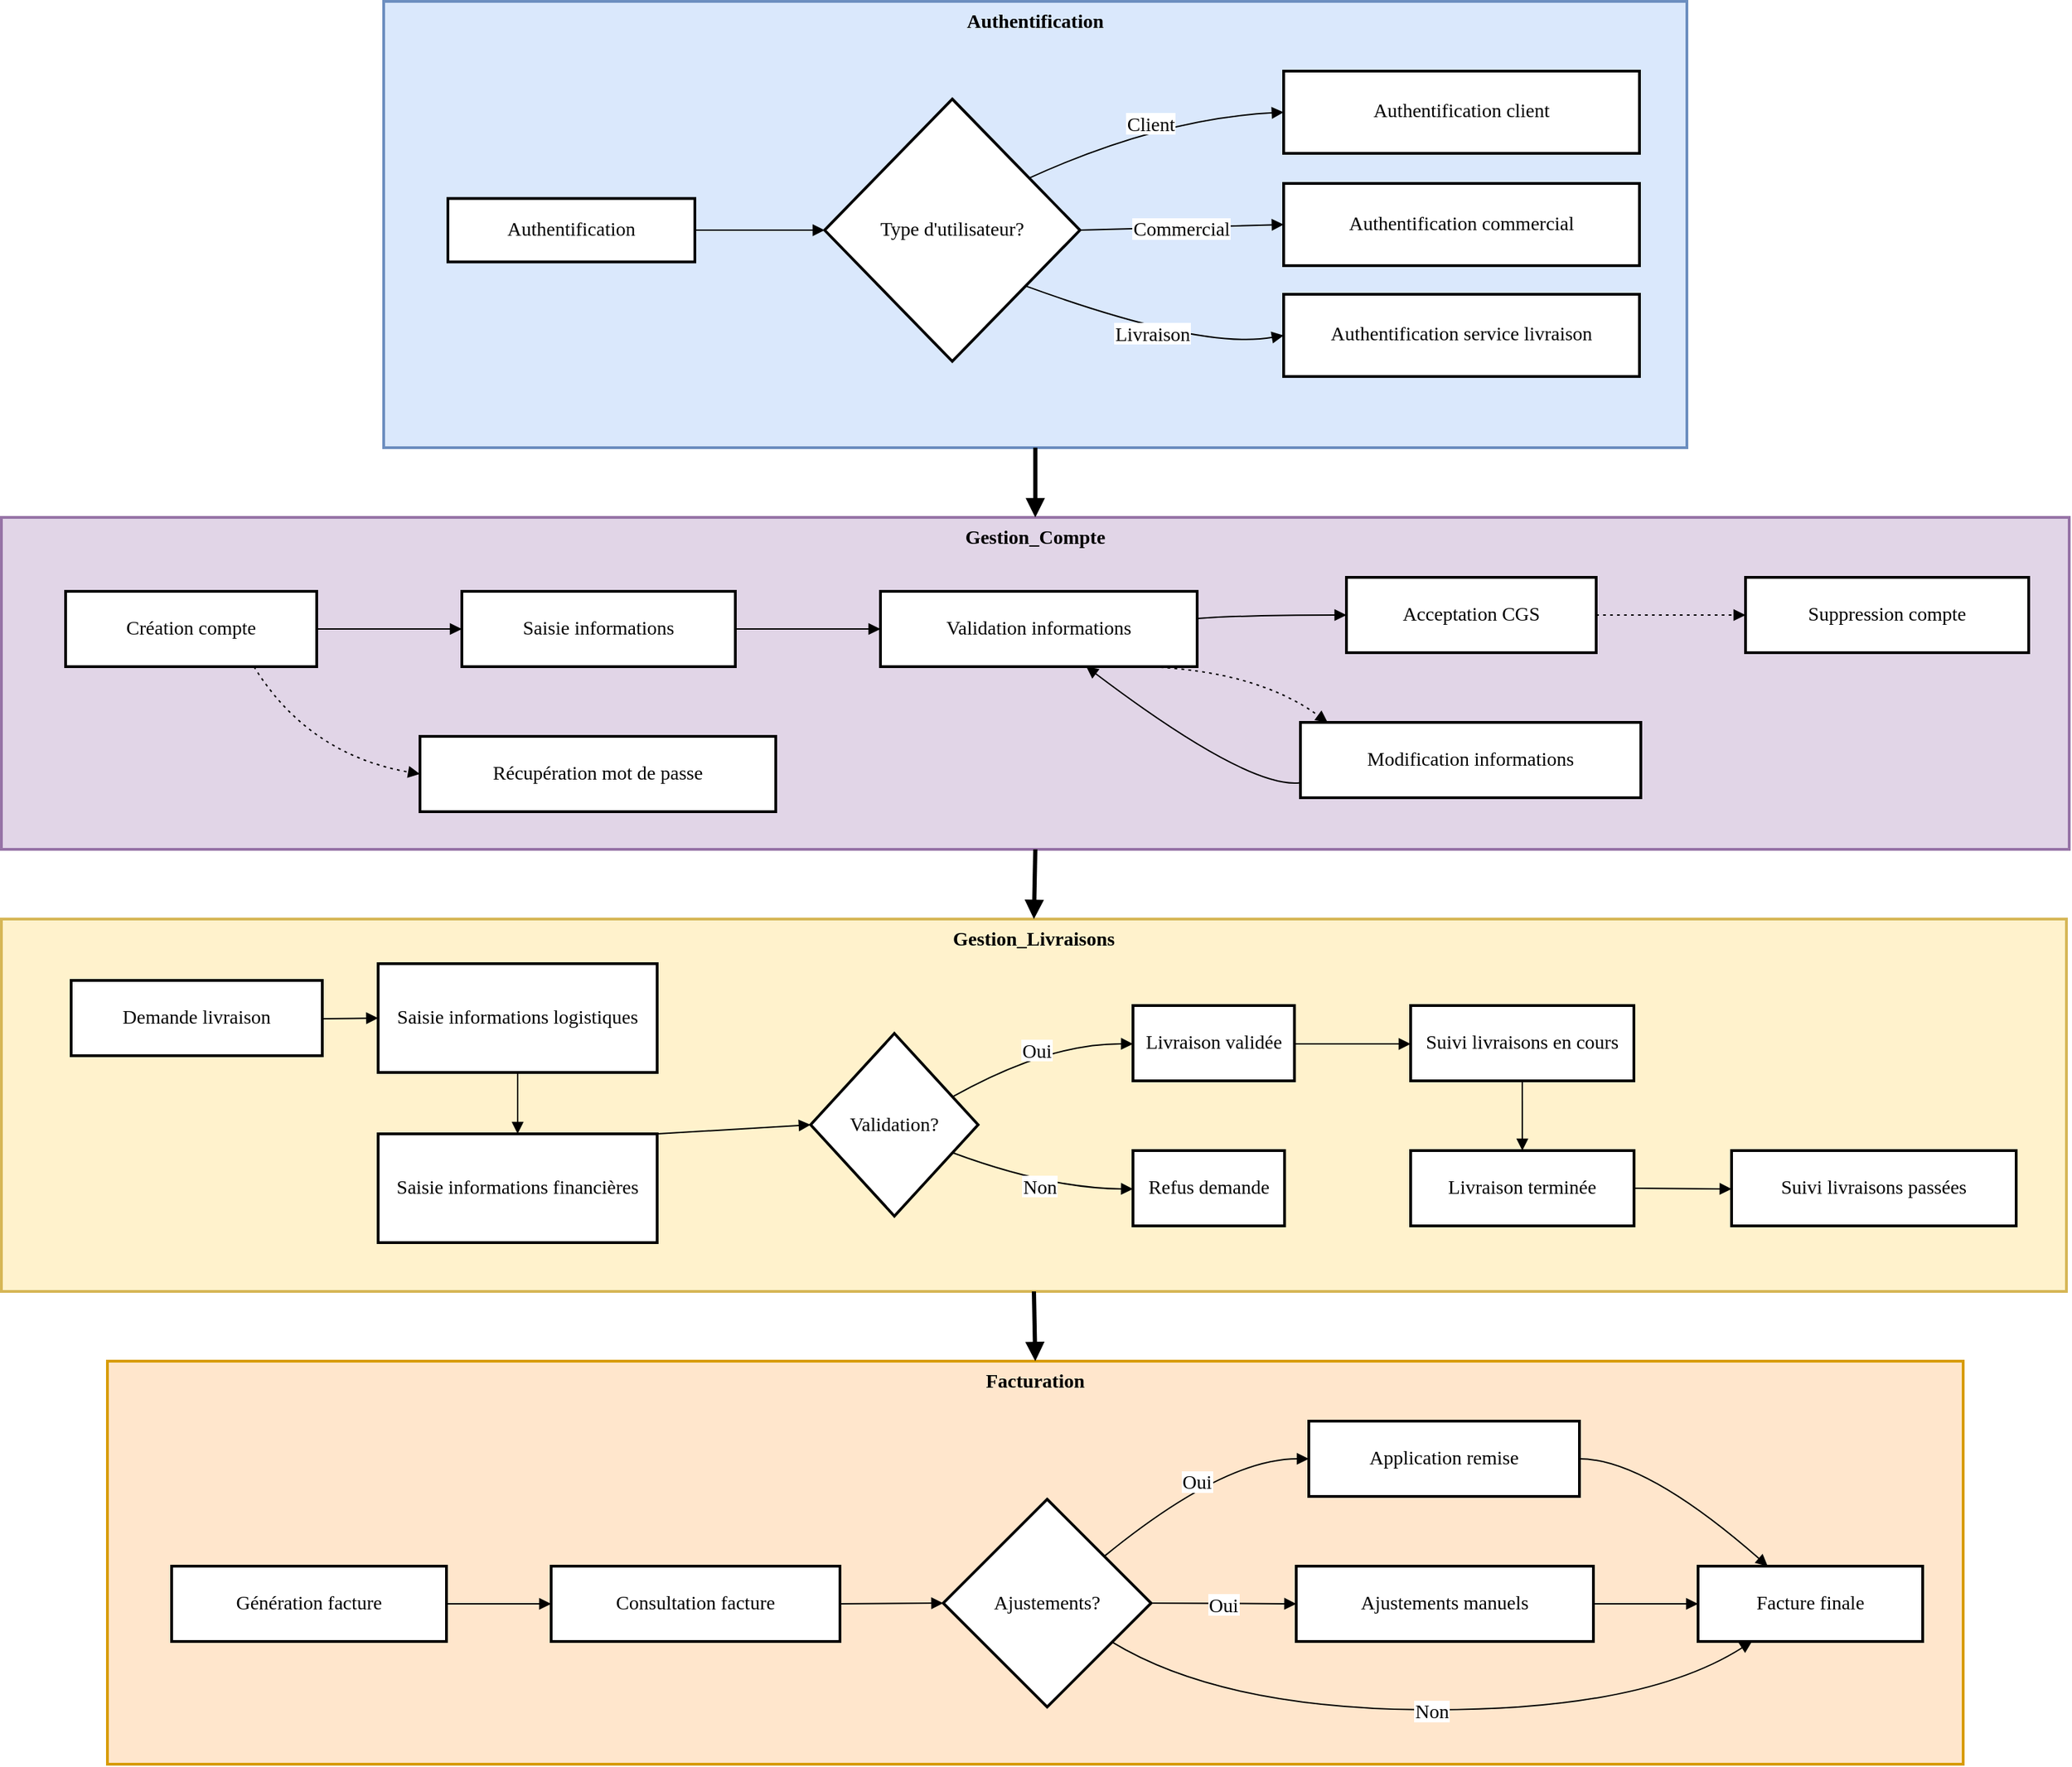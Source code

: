 <mxfile version="26.1.0">
  <diagram id="C5RBs43oDa-KdzZeNtuy" name="Page-1">
    <mxGraphModel dx="1880" dy="746" grid="1" gridSize="10" guides="1" tooltips="1" connect="1" arrows="1" fold="1" page="1" pageScale="1" pageWidth="827" pageHeight="1169" math="0" shadow="0">
      <root>
        <mxCell id="WIyWlLk6GJQsqaUBKTNV-0" />
        <mxCell id="WIyWlLk6GJQsqaUBKTNV-1" parent="WIyWlLk6GJQsqaUBKTNV-0" />
        <mxCell id="mLHMy1PkklrBWdONY-Xj-1" value="Facturation" style="whiteSpace=wrap;strokeWidth=2;verticalAlign=top;fillColor=#ffe6cc;strokeColor=#d79b00;fontSize=14;fontFamily=Verdana;fontStyle=1" vertex="1" parent="WIyWlLk6GJQsqaUBKTNV-1">
          <mxGeometry x="506" y="1055" width="1330" height="289" as="geometry" />
        </mxCell>
        <mxCell id="mLHMy1PkklrBWdONY-Xj-2" value="Génération facture" style="whiteSpace=wrap;strokeWidth=2;fontSize=14;fontFamily=Verdana;" vertex="1" parent="mLHMy1PkklrBWdONY-Xj-1">
          <mxGeometry x="46" y="147" width="197" height="54" as="geometry" />
        </mxCell>
        <mxCell id="mLHMy1PkklrBWdONY-Xj-3" value="Consultation facture" style="whiteSpace=wrap;strokeWidth=2;fontSize=14;fontFamily=Verdana;" vertex="1" parent="mLHMy1PkklrBWdONY-Xj-1">
          <mxGeometry x="318" y="147" width="207" height="54" as="geometry" />
        </mxCell>
        <mxCell id="mLHMy1PkklrBWdONY-Xj-4" value="Ajustements?" style="rhombus;strokeWidth=2;whiteSpace=wrap;fontSize=14;fontFamily=Verdana;" vertex="1" parent="mLHMy1PkklrBWdONY-Xj-1">
          <mxGeometry x="599" y="99" width="149" height="149" as="geometry" />
        </mxCell>
        <mxCell id="mLHMy1PkklrBWdONY-Xj-5" value="Application remise" style="whiteSpace=wrap;strokeWidth=2;fontSize=14;fontFamily=Verdana;" vertex="1" parent="mLHMy1PkklrBWdONY-Xj-1">
          <mxGeometry x="861" y="43" width="194" height="54" as="geometry" />
        </mxCell>
        <mxCell id="mLHMy1PkklrBWdONY-Xj-6" value="Ajustements manuels" style="whiteSpace=wrap;strokeWidth=2;fontSize=14;fontFamily=Verdana;" vertex="1" parent="mLHMy1PkklrBWdONY-Xj-1">
          <mxGeometry x="852" y="147" width="213" height="54" as="geometry" />
        </mxCell>
        <mxCell id="mLHMy1PkklrBWdONY-Xj-7" value="Facture finale" style="whiteSpace=wrap;strokeWidth=2;fontSize=14;fontFamily=Verdana;" vertex="1" parent="mLHMy1PkklrBWdONY-Xj-1">
          <mxGeometry x="1140" y="147" width="161" height="54" as="geometry" />
        </mxCell>
        <mxCell id="mLHMy1PkklrBWdONY-Xj-8" value="" style="curved=1;startArrow=none;endArrow=block;exitX=1;exitY=0.5;entryX=0;entryY=0.5;rounded=0;fontSize=14;fontFamily=Verdana;" edge="1" parent="mLHMy1PkklrBWdONY-Xj-1" source="mLHMy1PkklrBWdONY-Xj-2" target="mLHMy1PkklrBWdONY-Xj-3">
          <mxGeometry relative="1" as="geometry">
            <Array as="points" />
          </mxGeometry>
        </mxCell>
        <mxCell id="mLHMy1PkklrBWdONY-Xj-9" value="" style="curved=1;startArrow=none;endArrow=block;exitX=1;exitY=0.5;entryX=0;entryY=0.5;rounded=0;fontSize=14;fontFamily=Verdana;" edge="1" parent="mLHMy1PkklrBWdONY-Xj-1" source="mLHMy1PkklrBWdONY-Xj-3" target="mLHMy1PkklrBWdONY-Xj-4">
          <mxGeometry relative="1" as="geometry">
            <Array as="points" />
          </mxGeometry>
        </mxCell>
        <mxCell id="mLHMy1PkklrBWdONY-Xj-10" value="Oui" style="curved=1;startArrow=none;endArrow=block;exitX=1;exitY=0.09;entryX=0;entryY=0.5;rounded=0;fontSize=14;fontFamily=Verdana;" edge="1" parent="mLHMy1PkklrBWdONY-Xj-1" source="mLHMy1PkklrBWdONY-Xj-4" target="mLHMy1PkklrBWdONY-Xj-5">
          <mxGeometry relative="1" as="geometry">
            <Array as="points">
              <mxPoint x="800" y="70" />
            </Array>
          </mxGeometry>
        </mxCell>
        <mxCell id="mLHMy1PkklrBWdONY-Xj-11" value="Oui" style="curved=1;startArrow=none;endArrow=block;exitX=1;exitY=0.5;entryX=0;entryY=0.5;rounded=0;fontSize=14;fontFamily=Verdana;" edge="1" parent="mLHMy1PkklrBWdONY-Xj-1" source="mLHMy1PkklrBWdONY-Xj-4" target="mLHMy1PkklrBWdONY-Xj-6">
          <mxGeometry relative="1" as="geometry">
            <Array as="points" />
          </mxGeometry>
        </mxCell>
        <mxCell id="mLHMy1PkklrBWdONY-Xj-12" value="" style="curved=1;startArrow=none;endArrow=block;exitX=1;exitY=0.5;entryX=0.31;entryY=0;rounded=0;fontSize=14;fontFamily=Verdana;" edge="1" parent="mLHMy1PkklrBWdONY-Xj-1" source="mLHMy1PkklrBWdONY-Xj-5" target="mLHMy1PkklrBWdONY-Xj-7">
          <mxGeometry relative="1" as="geometry">
            <Array as="points">
              <mxPoint x="1102" y="70" />
            </Array>
          </mxGeometry>
        </mxCell>
        <mxCell id="mLHMy1PkklrBWdONY-Xj-13" value="" style="curved=1;startArrow=none;endArrow=block;exitX=1;exitY=0.5;entryX=0;entryY=0.5;rounded=0;fontSize=14;fontFamily=Verdana;" edge="1" parent="mLHMy1PkklrBWdONY-Xj-1" source="mLHMy1PkklrBWdONY-Xj-6" target="mLHMy1PkklrBWdONY-Xj-7">
          <mxGeometry relative="1" as="geometry">
            <Array as="points" />
          </mxGeometry>
        </mxCell>
        <mxCell id="mLHMy1PkklrBWdONY-Xj-14" value="Non" style="curved=1;startArrow=none;endArrow=block;exitX=1;exitY=0.8;entryX=0.24;entryY=1;rounded=0;fontSize=14;fontFamily=Verdana;" edge="1" parent="mLHMy1PkklrBWdONY-Xj-1" source="mLHMy1PkklrBWdONY-Xj-4" target="mLHMy1PkklrBWdONY-Xj-7">
          <mxGeometry relative="1" as="geometry">
            <Array as="points">
              <mxPoint x="800" y="250" />
              <mxPoint x="1102" y="250" />
            </Array>
          </mxGeometry>
        </mxCell>
        <mxCell id="mLHMy1PkklrBWdONY-Xj-15" value="Gestion_Livraisons" style="whiteSpace=wrap;strokeWidth=2;verticalAlign=top;fillColor=#fff2cc;strokeColor=#d6b656;fontSize=14;fontFamily=Verdana;fontStyle=1" vertex="1" parent="WIyWlLk6GJQsqaUBKTNV-1">
          <mxGeometry x="430" y="738" width="1480" height="267" as="geometry" />
        </mxCell>
        <mxCell id="mLHMy1PkklrBWdONY-Xj-16" value="Demande livraison" style="whiteSpace=wrap;strokeWidth=2;fontSize=14;fontFamily=Verdana;" vertex="1" parent="mLHMy1PkklrBWdONY-Xj-15">
          <mxGeometry x="50" y="44" width="180" height="54" as="geometry" />
        </mxCell>
        <mxCell id="mLHMy1PkklrBWdONY-Xj-17" value="Saisie informations logistiques" style="whiteSpace=wrap;strokeWidth=2;fontSize=14;fontFamily=Verdana;" vertex="1" parent="mLHMy1PkklrBWdONY-Xj-15">
          <mxGeometry x="270" y="32" width="200" height="78" as="geometry" />
        </mxCell>
        <mxCell id="mLHMy1PkklrBWdONY-Xj-18" value="Saisie informations financières" style="whiteSpace=wrap;strokeWidth=2;fontSize=14;fontFamily=Verdana;" vertex="1" parent="mLHMy1PkklrBWdONY-Xj-15">
          <mxGeometry x="270" y="154" width="200" height="78" as="geometry" />
        </mxCell>
        <mxCell id="mLHMy1PkklrBWdONY-Xj-19" value="Validation?" style="rhombus;strokeWidth=2;whiteSpace=wrap;fontSize=14;fontFamily=Verdana;" vertex="1" parent="mLHMy1PkklrBWdONY-Xj-15">
          <mxGeometry x="580" y="82" width="120" height="131" as="geometry" />
        </mxCell>
        <mxCell id="mLHMy1PkklrBWdONY-Xj-20" value="Livraison validée" style="whiteSpace=wrap;strokeWidth=2;fontSize=14;fontFamily=Verdana;" vertex="1" parent="mLHMy1PkklrBWdONY-Xj-15">
          <mxGeometry x="811.001" y="62" width="115.725" height="54" as="geometry" />
        </mxCell>
        <mxCell id="mLHMy1PkklrBWdONY-Xj-21" value="Refus demande" style="whiteSpace=wrap;strokeWidth=2;fontSize=14;fontFamily=Verdana;" vertex="1" parent="mLHMy1PkklrBWdONY-Xj-15">
          <mxGeometry x="810.996" y="166" width="108.653" height="54" as="geometry" />
        </mxCell>
        <mxCell id="mLHMy1PkklrBWdONY-Xj-22" value="Suivi livraisons en cours" style="whiteSpace=wrap;strokeWidth=2;fontSize=14;fontFamily=Verdana;" vertex="1" parent="mLHMy1PkklrBWdONY-Xj-15">
          <mxGeometry x="1010" y="62" width="160" height="54" as="geometry" />
        </mxCell>
        <mxCell id="mLHMy1PkklrBWdONY-Xj-23" value="Livraison terminée" style="whiteSpace=wrap;strokeWidth=2;fontSize=14;fontFamily=Verdana;" vertex="1" parent="mLHMy1PkklrBWdONY-Xj-15">
          <mxGeometry x="1010" y="166" width="160.12" height="54" as="geometry" />
        </mxCell>
        <mxCell id="mLHMy1PkklrBWdONY-Xj-24" value="Suivi livraisons passées" style="whiteSpace=wrap;strokeWidth=2;fontSize=14;fontFamily=Verdana;" vertex="1" parent="mLHMy1PkklrBWdONY-Xj-15">
          <mxGeometry x="1240" y="166" width="204.01" height="54" as="geometry" />
        </mxCell>
        <mxCell id="mLHMy1PkklrBWdONY-Xj-25" value="" style="curved=1;startArrow=none;endArrow=block;exitX=1;exitY=0.51;entryX=0;entryY=0.5;rounded=0;fontSize=14;fontFamily=Verdana;" edge="1" parent="mLHMy1PkklrBWdONY-Xj-15" source="mLHMy1PkklrBWdONY-Xj-16" target="mLHMy1PkklrBWdONY-Xj-17">
          <mxGeometry relative="1" as="geometry">
            <Array as="points" />
          </mxGeometry>
        </mxCell>
        <mxCell id="mLHMy1PkklrBWdONY-Xj-26" value="" style="curved=1;startArrow=none;endArrow=block;exitX=0.5;exitY=1;entryX=0.5;entryY=0;rounded=0;exitDx=0;exitDy=0;entryDx=0;entryDy=0;fontSize=14;fontFamily=Verdana;" edge="1" parent="mLHMy1PkklrBWdONY-Xj-15" source="mLHMy1PkklrBWdONY-Xj-17" target="mLHMy1PkklrBWdONY-Xj-18">
          <mxGeometry relative="1" as="geometry">
            <Array as="points" />
          </mxGeometry>
        </mxCell>
        <mxCell id="mLHMy1PkklrBWdONY-Xj-27" value="" style="curved=1;startArrow=none;endArrow=block;exitX=1;exitY=0;entryX=0;entryY=0.5;rounded=0;fontSize=14;fontFamily=Verdana;exitDx=0;exitDy=0;" edge="1" parent="mLHMy1PkklrBWdONY-Xj-15" source="mLHMy1PkklrBWdONY-Xj-18" target="mLHMy1PkklrBWdONY-Xj-19">
          <mxGeometry relative="1" as="geometry">
            <Array as="points" />
          </mxGeometry>
        </mxCell>
        <mxCell id="mLHMy1PkklrBWdONY-Xj-28" value="Oui" style="curved=1;startArrow=none;endArrow=block;exitX=1;exitY=0.28;entryX=0;entryY=0.51;rounded=0;fontSize=14;fontFamily=Verdana;" edge="1" parent="mLHMy1PkklrBWdONY-Xj-15" source="mLHMy1PkklrBWdONY-Xj-19" target="mLHMy1PkklrBWdONY-Xj-20">
          <mxGeometry relative="1" as="geometry">
            <Array as="points">
              <mxPoint x="750.287" y="89" />
            </Array>
          </mxGeometry>
        </mxCell>
        <mxCell id="mLHMy1PkklrBWdONY-Xj-29" value="Non" style="curved=1;startArrow=none;endArrow=block;exitX=1;exitY=0.72;entryX=0;entryY=0.51;rounded=0;fontSize=14;fontFamily=Verdana;" edge="1" parent="mLHMy1PkklrBWdONY-Xj-15" source="mLHMy1PkklrBWdONY-Xj-19" target="mLHMy1PkklrBWdONY-Xj-21">
          <mxGeometry relative="1" as="geometry">
            <Array as="points">
              <mxPoint x="750.287" y="193" />
            </Array>
          </mxGeometry>
        </mxCell>
        <mxCell id="mLHMy1PkklrBWdONY-Xj-30" value="" style="curved=1;startArrow=none;endArrow=block;exitX=1;exitY=0.51;entryX=0;entryY=0.51;rounded=0;fontSize=14;fontFamily=Verdana;" edge="1" parent="mLHMy1PkklrBWdONY-Xj-15" source="mLHMy1PkklrBWdONY-Xj-20" target="mLHMy1PkklrBWdONY-Xj-22">
          <mxGeometry relative="1" as="geometry">
            <Array as="points" />
          </mxGeometry>
        </mxCell>
        <mxCell id="mLHMy1PkklrBWdONY-Xj-31" value="" style="curved=1;startArrow=none;endArrow=block;exitX=0.5;exitY=1;entryX=0.5;entryY=0;rounded=0;exitDx=0;exitDy=0;entryDx=0;entryDy=0;fontSize=14;fontFamily=Verdana;" edge="1" parent="mLHMy1PkklrBWdONY-Xj-15" source="mLHMy1PkklrBWdONY-Xj-22" target="mLHMy1PkklrBWdONY-Xj-23">
          <mxGeometry relative="1" as="geometry">
            <Array as="points" />
          </mxGeometry>
        </mxCell>
        <mxCell id="mLHMy1PkklrBWdONY-Xj-32" value="" style="curved=1;startArrow=none;endArrow=block;exitX=1;exitY=0.5;entryX=0;entryY=0.51;rounded=0;exitDx=0;exitDy=0;fontSize=14;fontFamily=Verdana;" edge="1" parent="mLHMy1PkklrBWdONY-Xj-15" source="mLHMy1PkklrBWdONY-Xj-23" target="mLHMy1PkklrBWdONY-Xj-24">
          <mxGeometry relative="1" as="geometry">
            <Array as="points" />
          </mxGeometry>
        </mxCell>
        <mxCell id="mLHMy1PkklrBWdONY-Xj-33" value="Gestion_Compte" style="whiteSpace=wrap;strokeWidth=2;verticalAlign=top;fillColor=#e1d5e7;strokeColor=#9673a6;fontSize=14;fontFamily=Verdana;fontStyle=1" vertex="1" parent="WIyWlLk6GJQsqaUBKTNV-1">
          <mxGeometry x="430" y="450" width="1482" height="238" as="geometry" />
        </mxCell>
        <mxCell id="mLHMy1PkklrBWdONY-Xj-34" value="Création compte" style="whiteSpace=wrap;strokeWidth=2;fontSize=14;fontFamily=Verdana;" vertex="1" parent="mLHMy1PkklrBWdONY-Xj-33">
          <mxGeometry x="46" y="53" width="180" height="54" as="geometry" />
        </mxCell>
        <mxCell id="mLHMy1PkklrBWdONY-Xj-35" value="Saisie informations" style="whiteSpace=wrap;strokeWidth=2;fontSize=14;fontFamily=Verdana;" vertex="1" parent="mLHMy1PkklrBWdONY-Xj-33">
          <mxGeometry x="330" y="53" width="196" height="54" as="geometry" />
        </mxCell>
        <mxCell id="mLHMy1PkklrBWdONY-Xj-36" value="Validation informations" style="whiteSpace=wrap;strokeWidth=2;fontSize=14;fontFamily=Verdana;" vertex="1" parent="mLHMy1PkklrBWdONY-Xj-33">
          <mxGeometry x="630" y="53" width="227" height="54" as="geometry" />
        </mxCell>
        <mxCell id="mLHMy1PkklrBWdONY-Xj-37" value="Acceptation CGS" style="whiteSpace=wrap;strokeWidth=2;fontSize=14;fontFamily=Verdana;" vertex="1" parent="mLHMy1PkklrBWdONY-Xj-33">
          <mxGeometry x="964" y="43" width="179" height="54" as="geometry" />
        </mxCell>
        <mxCell id="mLHMy1PkklrBWdONY-Xj-38" value="Récupération mot de passe" style="whiteSpace=wrap;strokeWidth=2;fontSize=14;fontFamily=Verdana;" vertex="1" parent="mLHMy1PkklrBWdONY-Xj-33">
          <mxGeometry x="300" y="157" width="255" height="54" as="geometry" />
        </mxCell>
        <mxCell id="mLHMy1PkklrBWdONY-Xj-39" value="Modification informations" style="whiteSpace=wrap;strokeWidth=2;fontSize=14;fontFamily=Verdana;" vertex="1" parent="mLHMy1PkklrBWdONY-Xj-33">
          <mxGeometry x="931" y="147" width="244" height="54" as="geometry" />
        </mxCell>
        <mxCell id="mLHMy1PkklrBWdONY-Xj-40" value="Suppression compte" style="whiteSpace=wrap;strokeWidth=2;fontSize=14;fontFamily=Verdana;" vertex="1" parent="mLHMy1PkklrBWdONY-Xj-33">
          <mxGeometry x="1250" y="43" width="203" height="54" as="geometry" />
        </mxCell>
        <mxCell id="mLHMy1PkklrBWdONY-Xj-41" value="" style="curved=1;startArrow=none;endArrow=block;exitX=1;exitY=0.5;entryX=0;entryY=0.5;rounded=0;fontSize=14;fontFamily=Verdana;exitDx=0;exitDy=0;" edge="1" parent="mLHMy1PkklrBWdONY-Xj-33" source="mLHMy1PkklrBWdONY-Xj-34" target="mLHMy1PkklrBWdONY-Xj-35">
          <mxGeometry relative="1" as="geometry">
            <Array as="points">
              <mxPoint x="263" y="80" />
            </Array>
          </mxGeometry>
        </mxCell>
        <mxCell id="mLHMy1PkklrBWdONY-Xj-42" value="" style="curved=1;startArrow=none;endArrow=block;exitX=1;exitY=0.5;entryX=0;entryY=0.5;rounded=0;fontSize=14;fontFamily=Verdana;" edge="1" parent="mLHMy1PkklrBWdONY-Xj-33" source="mLHMy1PkklrBWdONY-Xj-35" target="mLHMy1PkklrBWdONY-Xj-36">
          <mxGeometry relative="1" as="geometry">
            <Array as="points" />
          </mxGeometry>
        </mxCell>
        <mxCell id="mLHMy1PkklrBWdONY-Xj-43" value="" style="curved=1;startArrow=none;endArrow=block;exitX=1;exitY=0.36;entryX=0;entryY=0.5;rounded=0;fontSize=14;fontFamily=Verdana;" edge="1" parent="mLHMy1PkklrBWdONY-Xj-33" source="mLHMy1PkklrBWdONY-Xj-36" target="mLHMy1PkklrBWdONY-Xj-37">
          <mxGeometry relative="1" as="geometry">
            <Array as="points">
              <mxPoint x="894" y="70" />
            </Array>
          </mxGeometry>
        </mxCell>
        <mxCell id="mLHMy1PkklrBWdONY-Xj-44" value="" style="curved=1;dashed=1;dashPattern=2 3;startArrow=none;endArrow=block;exitX=0.75;exitY=1;entryX=0;entryY=0.5;rounded=0;fontSize=14;fontFamily=Verdana;exitDx=0;exitDy=0;" edge="1" parent="mLHMy1PkklrBWdONY-Xj-33" source="mLHMy1PkklrBWdONY-Xj-34" target="mLHMy1PkklrBWdONY-Xj-38">
          <mxGeometry relative="1" as="geometry">
            <Array as="points">
              <mxPoint x="220" y="170" />
            </Array>
          </mxGeometry>
        </mxCell>
        <mxCell id="mLHMy1PkklrBWdONY-Xj-45" value="" style="curved=1;dashed=1;dashPattern=2 3;startArrow=none;endArrow=block;exitX=0.84;exitY=1;entryX=0.08;entryY=0;rounded=0;fontSize=14;fontFamily=Verdana;" edge="1" parent="mLHMy1PkklrBWdONY-Xj-33" source="mLHMy1PkklrBWdONY-Xj-36" target="mLHMy1PkklrBWdONY-Xj-39">
          <mxGeometry relative="1" as="geometry">
            <Array as="points">
              <mxPoint x="900" y="110" />
            </Array>
          </mxGeometry>
        </mxCell>
        <mxCell id="mLHMy1PkklrBWdONY-Xj-46" value="" style="curved=1;startArrow=none;endArrow=block;exitX=0;exitY=0.8;entryX=0.65;entryY=1;rounded=0;fontSize=14;fontFamily=Verdana;" edge="1" parent="mLHMy1PkklrBWdONY-Xj-33" source="mLHMy1PkklrBWdONY-Xj-39" target="mLHMy1PkklrBWdONY-Xj-36">
          <mxGeometry relative="1" as="geometry">
            <Array as="points">
              <mxPoint x="894" y="195" />
            </Array>
          </mxGeometry>
        </mxCell>
        <mxCell id="mLHMy1PkklrBWdONY-Xj-47" value="" style="curved=1;dashed=1;dashPattern=2 3;startArrow=none;endArrow=block;exitX=1;exitY=0.5;entryX=0;entryY=0.5;rounded=0;fontSize=14;fontFamily=Verdana;" edge="1" parent="mLHMy1PkklrBWdONY-Xj-33" source="mLHMy1PkklrBWdONY-Xj-37" target="mLHMy1PkklrBWdONY-Xj-40">
          <mxGeometry relative="1" as="geometry">
            <Array as="points" />
          </mxGeometry>
        </mxCell>
        <mxCell id="mLHMy1PkklrBWdONY-Xj-48" value="Authentification" style="whiteSpace=wrap;strokeWidth=2;verticalAlign=top;fillColor=#dae8fc;strokeColor=#6c8ebf;fontSize=14;fontFamily=Verdana;fontStyle=1" vertex="1" parent="WIyWlLk6GJQsqaUBKTNV-1">
          <mxGeometry x="704" y="80" width="934" height="320" as="geometry" />
        </mxCell>
        <mxCell id="mLHMy1PkklrBWdONY-Xj-49" value="Authentification" style="whiteSpace=wrap;strokeWidth=2;fontSize=14;fontFamily=Verdana;" vertex="1" parent="mLHMy1PkklrBWdONY-Xj-48">
          <mxGeometry x="46" y="141.316" width="177" height="45.474" as="geometry" />
        </mxCell>
        <mxCell id="mLHMy1PkklrBWdONY-Xj-50" value="Type d&#39;utilisateur?" style="rhombus;strokeWidth=2;whiteSpace=wrap;fontSize=14;fontFamily=Verdana;" vertex="1" parent="mLHMy1PkklrBWdONY-Xj-48">
          <mxGeometry x="316" y="70" width="183" height="188.11" as="geometry" />
        </mxCell>
        <mxCell id="mLHMy1PkklrBWdONY-Xj-51" value="Authentification client" style="whiteSpace=wrap;strokeWidth=2;fontSize=14;fontFamily=Verdana;" vertex="1" parent="mLHMy1PkklrBWdONY-Xj-48">
          <mxGeometry x="645" y="49.999" width="255" height="58.947" as="geometry" />
        </mxCell>
        <mxCell id="mLHMy1PkklrBWdONY-Xj-52" value="Authentification commercial" style="whiteSpace=wrap;strokeWidth=2;fontSize=14;fontFamily=Verdana;" vertex="1" parent="mLHMy1PkklrBWdONY-Xj-48">
          <mxGeometry x="645" y="130.529" width="255" height="58.947" as="geometry" />
        </mxCell>
        <mxCell id="mLHMy1PkklrBWdONY-Xj-53" value="Authentification service livraison" style="whiteSpace=wrap;strokeWidth=2;fontSize=14;fontFamily=Verdana;" vertex="1" parent="mLHMy1PkklrBWdONY-Xj-48">
          <mxGeometry x="645" y="209.998" width="255" height="58.947" as="geometry" />
        </mxCell>
        <mxCell id="mLHMy1PkklrBWdONY-Xj-54" value="" style="curved=1;startArrow=none;endArrow=block;exitX=1;exitY=0.5;entryX=0;entryY=0.5;rounded=0;fontSize=14;fontFamily=Verdana;" edge="1" parent="mLHMy1PkklrBWdONY-Xj-48" source="mLHMy1PkklrBWdONY-Xj-49" target="mLHMy1PkklrBWdONY-Xj-50">
          <mxGeometry relative="1" as="geometry">
            <Array as="points" />
          </mxGeometry>
        </mxCell>
        <mxCell id="mLHMy1PkklrBWdONY-Xj-55" value="Client" style="curved=1;startArrow=none;endArrow=block;exitX=1;exitY=0.17;entryX=0;entryY=0.5;rounded=0;fontSize=14;fontFamily=Verdana;" edge="1" parent="mLHMy1PkklrBWdONY-Xj-48" source="mLHMy1PkklrBWdONY-Xj-50" target="mLHMy1PkklrBWdONY-Xj-51">
          <mxGeometry relative="1" as="geometry">
            <Array as="points">
              <mxPoint x="556" y="84.211" />
            </Array>
          </mxGeometry>
        </mxCell>
        <mxCell id="mLHMy1PkklrBWdONY-Xj-56" value="Commercial" style="curved=1;startArrow=none;endArrow=block;exitX=1;exitY=0.5;entryX=0;entryY=0.5;rounded=0;fontSize=14;fontFamily=Verdana;" edge="1" parent="mLHMy1PkklrBWdONY-Xj-48" source="mLHMy1PkklrBWdONY-Xj-50" target="mLHMy1PkklrBWdONY-Xj-52">
          <mxGeometry relative="1" as="geometry">
            <Array as="points" />
          </mxGeometry>
        </mxCell>
        <mxCell id="mLHMy1PkklrBWdONY-Xj-57" value="Livraison" style="curved=1;startArrow=none;endArrow=block;exitX=1;exitY=0.87;entryX=0;entryY=0.5;rounded=0;fontSize=14;fontFamily=Verdana;" edge="1" parent="mLHMy1PkklrBWdONY-Xj-48" source="mLHMy1PkklrBWdONY-Xj-50" target="mLHMy1PkklrBWdONY-Xj-53">
          <mxGeometry relative="1" as="geometry">
            <Array as="points">
              <mxPoint x="586" y="250" />
            </Array>
          </mxGeometry>
        </mxCell>
        <mxCell id="mLHMy1PkklrBWdONY-Xj-58" value="" style="curved=1;startArrow=none;endArrow=block;exitX=0.5;exitY=1;entryX=0.5;entryY=0;rounded=0;fontSize=14;fontFamily=Verdana;strokeWidth=3;" edge="1" parent="WIyWlLk6GJQsqaUBKTNV-1" source="mLHMy1PkklrBWdONY-Xj-48" target="mLHMy1PkklrBWdONY-Xj-33">
          <mxGeometry relative="1" as="geometry">
            <Array as="points" />
          </mxGeometry>
        </mxCell>
        <mxCell id="mLHMy1PkklrBWdONY-Xj-59" value="" style="curved=1;startArrow=none;endArrow=block;exitX=0.5;exitY=1;entryX=0.5;entryY=0;rounded=0;fontSize=14;fontFamily=Verdana;strokeWidth=3;" edge="1" parent="WIyWlLk6GJQsqaUBKTNV-1" source="mLHMy1PkklrBWdONY-Xj-33" target="mLHMy1PkklrBWdONY-Xj-15">
          <mxGeometry relative="1" as="geometry">
            <Array as="points" />
          </mxGeometry>
        </mxCell>
        <mxCell id="mLHMy1PkklrBWdONY-Xj-60" value="" style="curved=1;startArrow=none;endArrow=block;exitX=0.5;exitY=1;entryX=0.5;entryY=0;rounded=0;fontSize=14;fontFamily=Verdana;strokeWidth=3;" edge="1" parent="WIyWlLk6GJQsqaUBKTNV-1" source="mLHMy1PkklrBWdONY-Xj-15" target="mLHMy1PkklrBWdONY-Xj-1">
          <mxGeometry relative="1" as="geometry">
            <Array as="points" />
          </mxGeometry>
        </mxCell>
      </root>
    </mxGraphModel>
  </diagram>
</mxfile>

